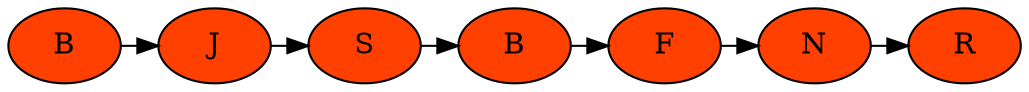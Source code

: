 digraph B{
nodo1431180845 -> nodo1535763188
{rank = same; nodo1431180845 nodo1535763188}
nodo1431180845[label="B",style=filled, fillcolor="#FF4000"]
nodo1535763188 -> nodo1605795165
{rank = same; nodo1535763188 nodo1605795165}
nodo1535763188[label="J",style=filled, fillcolor="#FF4000"]
nodo1605795165 -> nodo448063695
{rank = same; nodo1605795165 nodo448063695}
nodo1605795165[label="S",style=filled, fillcolor="#FF4000"]
nodo448063695 -> nodo1064205002
{rank = same; nodo448063695 nodo1064205002}
nodo448063695[label="B",style=filled, fillcolor="#FF4000"]
nodo1064205002 -> nodo728019345
{rank = same; nodo1064205002 nodo728019345}
nodo1064205002[label="F",style=filled, fillcolor="#FF4000"]
nodo728019345 -> nodo1196719413
{rank = same; nodo728019345 nodo1196719413}
nodo728019345[label="N",style=filled, fillcolor="#FF4000"]
nodo1196719413[label="R",style=filled, fillcolor="#FF4000"]
}

